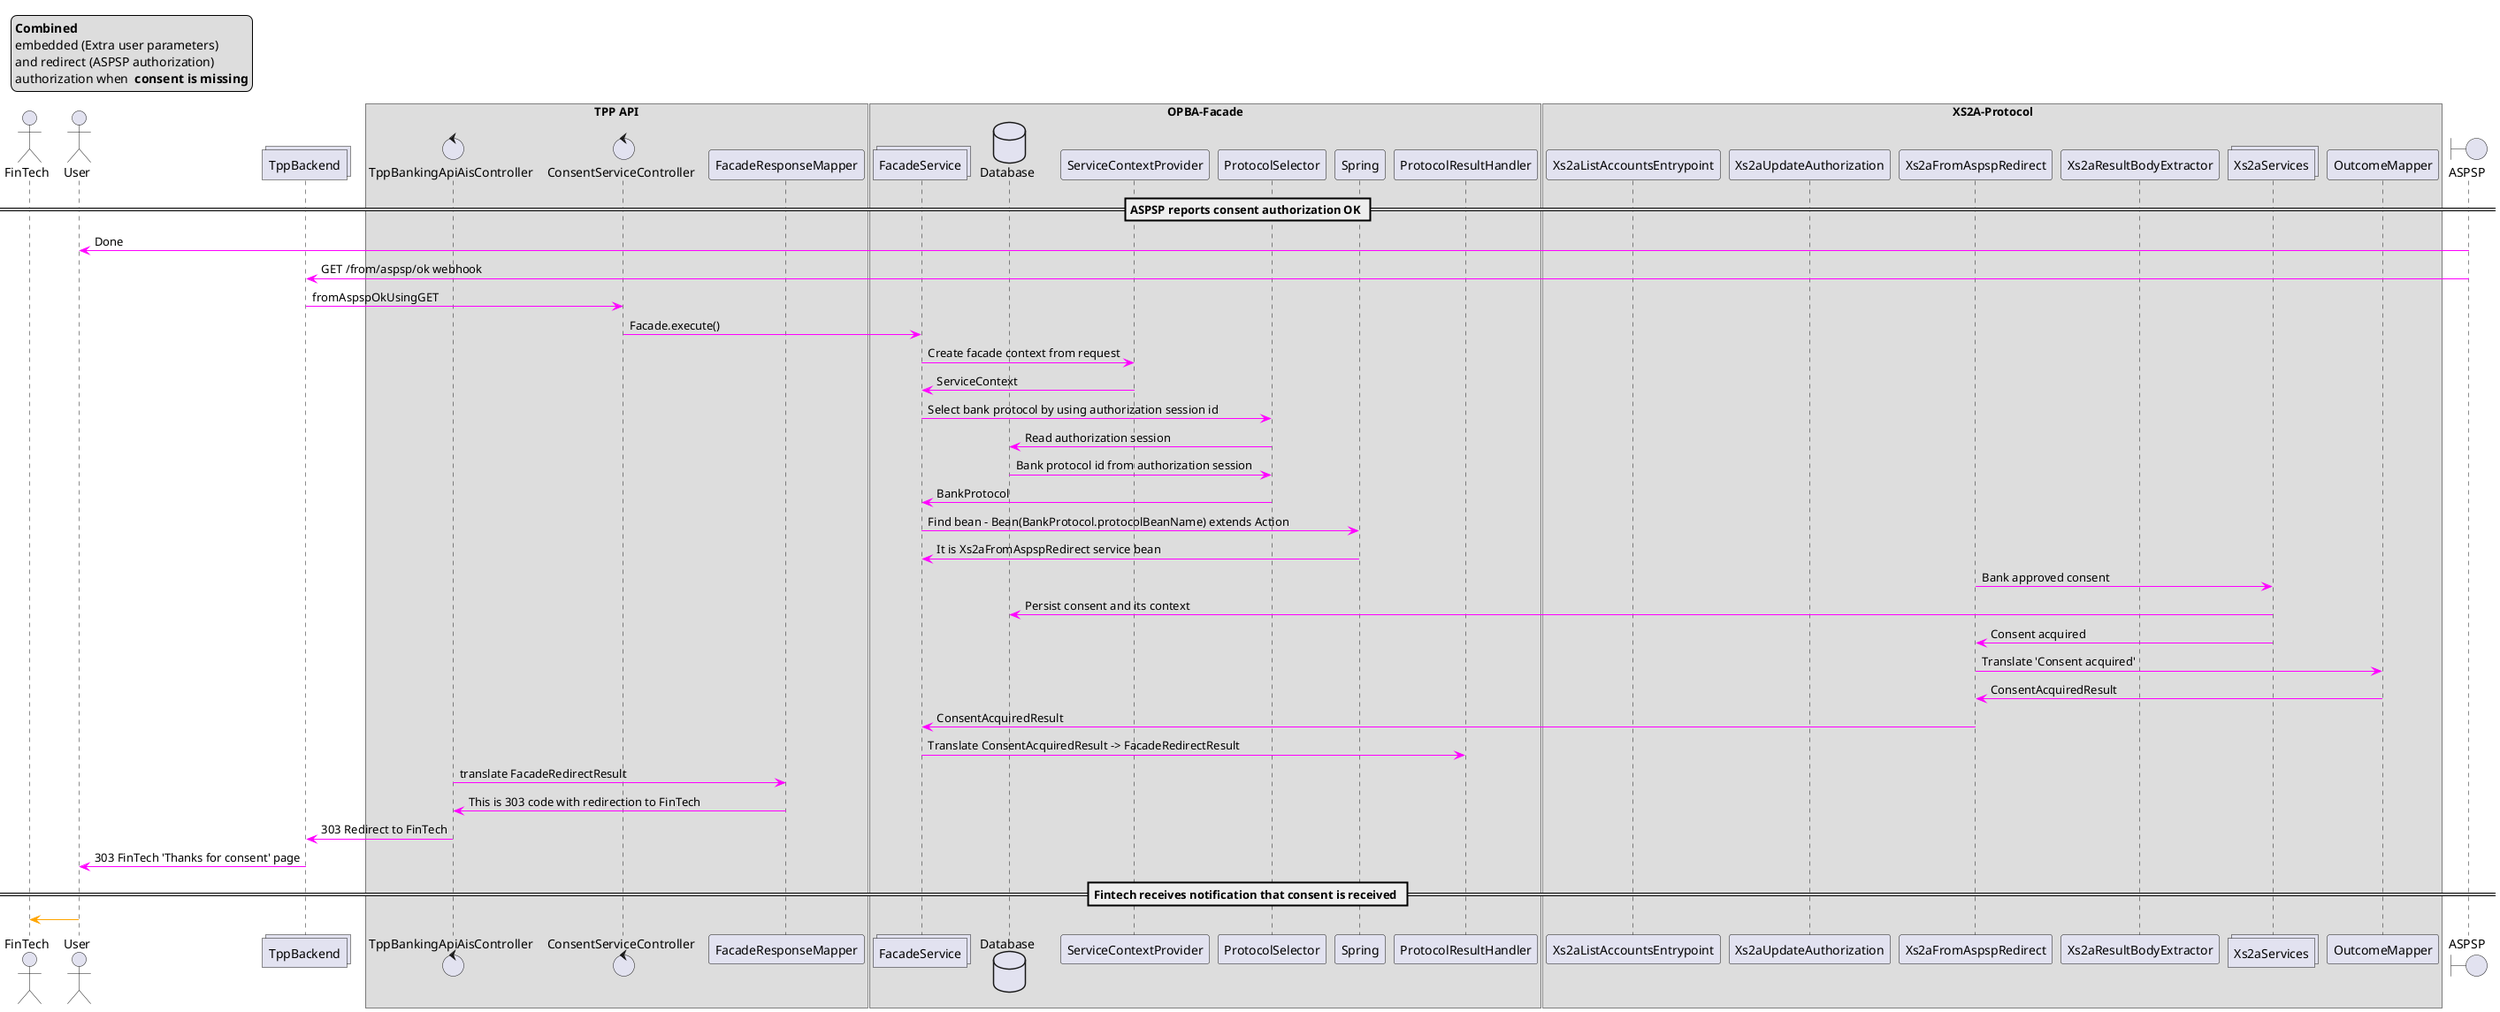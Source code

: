 @startuml
legend top left
  <b>Combined</b>
  embedded (Extra user parameters)
  and redirect (ASPSP authorization)
  authorization when  <b>consent is missing</b>
endlegend

actor FinTech
actor User

collections TppBackend

box "TPP API"
control TppBankingApiAisController
control ConsentServiceController
participant FacadeResponseMapper
endbox

box "OPBA-Facade"
collections FacadeService
database Database
participant ServiceContextProvider
participant ProtocolSelector
participant Spring
participant ProtocolResultHandler
endbox

box "XS2A-Protocol"
participant Xs2aListAccountsEntrypoint
participant Xs2aUpdateAuthorization
participant Xs2aFromAspspRedirect
participant Xs2aResultBodyExtractor
collections Xs2aServices
participant OutcomeMapper
endbox

boundary ASPSP
== ASPSP reports consent authorization OK ==
ASPSP [#magenta]-> User : Done
ASPSP [#magenta]-> TppBackend : GET /from/aspsp/ok webhook
TppBackend [#magenta]-> ConsentServiceController : fromAspspOkUsingGET
ConsentServiceController [#magenta]-> FacadeService : Facade.execute()
FacadeService [#magenta]-> ServiceContextProvider : Create facade context from request
FacadeService <-[#magenta] ServiceContextProvider : ServiceContext
FacadeService [#magenta]-> ProtocolSelector : Select bank protocol by using authorization session id
ProtocolSelector [#magenta]-> Database : Read authorization session
Database [#magenta]-> ProtocolSelector: Bank protocol id from authorization session
ProtocolSelector [#magenta]-> FacadeService : BankProtocol
FacadeService [#magenta]-> Spring : Find bean - Bean(BankProtocol.protocolBeanName) extends Action
FacadeService <-[#magenta] Spring : It is Xs2aFromAspspRedirect service bean
Xs2aFromAspspRedirect [#magenta]-> Xs2aServices : Bank approved consent
Xs2aServices [#magenta]-> Database : Persist consent and its context
Xs2aServices [#magenta]-> Xs2aFromAspspRedirect : Consent acquired
Xs2aFromAspspRedirect [#magenta]-> OutcomeMapper : Translate 'Consent acquired'
OutcomeMapper [#magenta]-> Xs2aFromAspspRedirect : ConsentAcquiredResult
Xs2aFromAspspRedirect [#magenta]-> FacadeService : ConsentAcquiredResult
FacadeService [#magenta]-> ProtocolResultHandler : Translate ConsentAcquiredResult -> FacadeRedirectResult
TppBankingApiAisController [#magenta]-> FacadeResponseMapper : translate FacadeRedirectResult
FacadeResponseMapper [#magenta]-> TppBankingApiAisController : This is 303 code with redirection to FinTech
TppBankingApiAisController [#magenta]-> TppBackend : 303 Redirect to FinTech
TppBackend [#magenta]-> User : 303 FinTech 'Thanks for consent' page

== Fintech receives notification that consent is received ==
User [#orange]-> FinTech
@enduml

